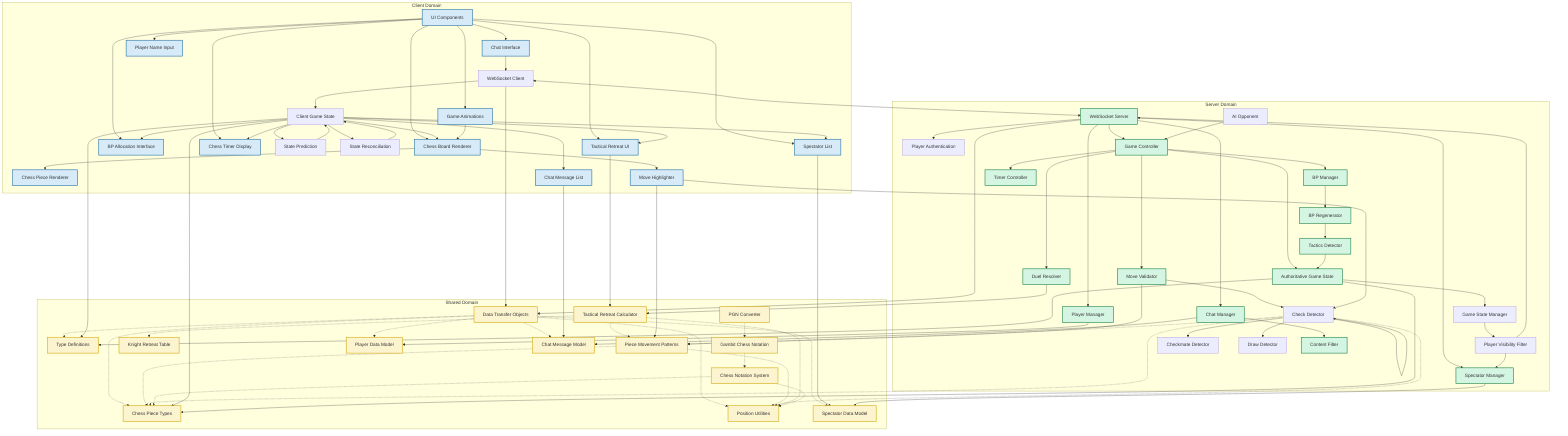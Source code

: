 graph TD
    subgraph Client["Client Domain"]
        UI[UI Components]
        ChessBoard[Chess Board Renderer]
        ChessPieceRenderer[Chess Piece Renderer]
        MoveHighlighter[Move Highlighter]
        BPAllocationUI[BP Allocation Interface]
        RetreatUI[Tactical Retreat UI]
        TimerDisplay[Chess Timer Display]
        
        ClientState[Client Game State]
        ClientPrediction[State Prediction]
        Reconciliation[State Reconciliation]
        
        Animations[Game Animations]
        
        WebSocketClient[WebSocket Client]
        
        ChatUI[Chat Interface]
        ChatMessageList[Chat Message List]
        PlayerNameInput[Player Name Input]
        SpectatorList[Spectator List]
        
        UI --> ChessBoard
        UI --> BPAllocationUI
        UI --> RetreatUI
        UI --> TimerDisplay
        UI --> ChatUI
        UI --> PlayerNameInput
        UI --> SpectatorList
        ChessBoard --> ChessPieceRenderer
        ChessBoard --> MoveHighlighter
        ClientState --> ChessBoard
        ClientState --> BPAllocationUI
        ClientState --> RetreatUI
        ClientState --> TimerDisplay
        ClientState --> ChatMessageList
        ClientState --> SpectatorList
        WebSocketClient --> ClientState
        ClientState --> ClientPrediction
        ClientPrediction --> ClientState
        ClientState --> Reconciliation
        Reconciliation --> ClientState
        UI --> Animations
        Animations --> ChessBoard
        ChatUI --> WebSocketClient
    end
    
    subgraph Server["Server Domain"]
        WebSocketServer[WebSocket Server]
        Authentication[Player Authentication]
        
        GameController[Game Controller]
        
        GameState[Authoritative Game State]
        MoveValidator[Move Validator]
        DuelResolver[Duel Resolver]
        BPManager[BP Manager]
        BPRegenerator[BP Regenerator]
        TacticsDetector[Tactics Detector]
        TimerController[Timer Controller]
        
        StateManager[Game State Manager]
        VisibilityFilter[Player Visibility Filter]
        
        CheckDetector[Check Detector]
        CheckmateDetector[Checkmate Detector]
        DrawDetector[Draw Detector]
        
        PlayerManager[Player Manager]
        SpectatorManager[Spectator Manager]
        ChatManager[Chat Manager]
        ContentFilter[Content Filter]
        
        AI[AI Opponent]
        
        WebSocketServer --> Authentication
        WebSocketServer --> GameController
        GameController --> GameState
        GameController --> MoveValidator
        GameController --> DuelResolver
        GameController --> BPManager
        BPManager --> BPRegenerator
        BPRegenerator --> TacticsDetector
        TacticsDetector --> GameState
        GameController --> TimerController
        GameState --> StateManager
        StateManager --> VisibilityFilter
        VisibilityFilter --> WebSocketServer
        MoveValidator --> CheckDetector
        CheckDetector --> CheckmateDetector
        CheckDetector --> DrawDetector
        AI --> GameController
        WebSocketServer --> ChatManager
        ChatManager --> ContentFilter
        WebSocketServer --> PlayerManager
        WebSocketServer --> SpectatorManager
        VisibilityFilter --> SpectatorManager
    end
    
    WebSocketClient <--> WebSocketServer
    
    subgraph Shared["Shared Domain"]
        DTOs[Data Transfer Objects]
        Types[Type Definitions]
        
        PieceTypes[Chess Piece Types]
        Position[Position Utilities]
        
        MovementPatterns[Piece Movement Patterns]
        
        KnightRetreatTable[Knight Retreat Table]
        TacticalRetreatCalculator[Tactical Retreat Calculator]
        
        CheckDetector[Check Detector]
        
        NotationSystem[Chess Notation System]
        GambitNotation[Gambit Chess Notation]
        PGNConverter[PGN Converter]
        
        PlayerDTO[Player Data Model]
        ChatMessageDTO[Chat Message Model]
        SpectatorDTO[Spectator Data Model]
        
        DTOs -.-> Types
        DTOs -.-> PieceTypes
        DTOs -.-> Position
        DTOs -.-> PlayerDTO
        DTOs -.-> ChatMessageDTO
        DTOs -.-> SpectatorDTO
        MovementPatterns -.-> PieceTypes
        MovementPatterns -.-> Position
        CheckDetector -.-> MovementPatterns
        CheckDetector -.-> PieceTypes
        CheckDetector -.-> Position
        TacticalRetreatCalculator -.-> Position
        TacticalRetreatCalculator -.-> MovementPatterns
        TacticalRetreatCalculator -.-> KnightRetreatTable
        NotationSystem -.-> PieceTypes
        NotationSystem -.-> Position
        GambitNotation -.-> NotationSystem
        PGNConverter -.-> GambitNotation
    end
    
    %% Client to Shared connections
    MoveHighlighter --> MovementPatterns
    MoveHighlighter --> CheckDetector
    RetreatUI --> TacticalRetreatCalculator
    WebSocketClient --> DTOs
    ClientState --> Types
    ClientState --> PieceTypes
    ChatMessageList --> ChatMessageDTO
    SpectatorList --> SpectatorDTO
    
    %% Server to Shared connections
    MoveValidator --> MovementPatterns
    GameState --> Types
    GameState --> PieceTypes
    CheckDetector --> CheckDetector
    DuelResolver --> TacticalRetreatCalculator
    WebSocketServer --> DTOs
    PlayerManager --> PlayerDTO
    ChatManager --> ChatMessageDTO
    SpectatorManager --> SpectatorDTO

    %% Data Flow Highlights
    classDef clientCore fill:#d6eaf8,stroke:#2874a6,stroke-width:2px
    classDef serverCore fill:#d5f5e3,stroke:#1e8449,stroke-width:2px
    classDef sharedCore fill:#fcf3cf,stroke:#d4ac0d,stroke-width:2px
    
    class UI,ChessBoard,ChessPieceRenderer,MoveHighlighter,BPAllocationUI,RetreatUI,TimerDisplay,Animations,ChatUI,ChatMessageList,PlayerNameInput,SpectatorList clientCore
    class WebSocketServer,GameController,GameState,MoveValidator,DuelResolver,BPManager,BPRegenerator,TacticsDetector,TimerController,PlayerManager,SpectatorManager,ChatManager,ContentFilter serverCore
    class DTOs,Types,PieceTypes,Position,MovementPatterns,KnightRetreatTable,TacticalRetreatCalculator,NotationSystem,GambitNotation,PGNConverter,PlayerDTO,ChatMessageDTO,SpectatorDTO sharedCore